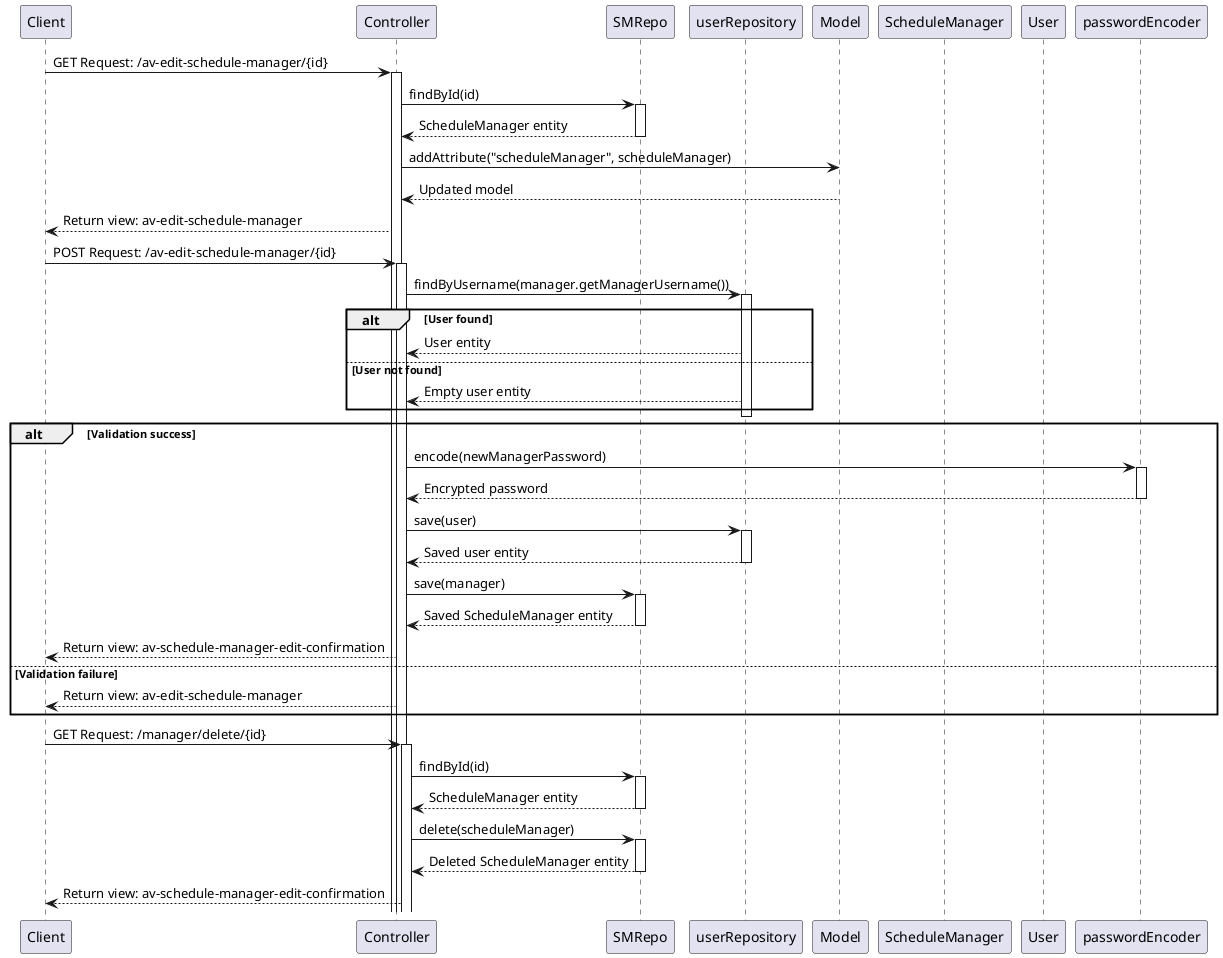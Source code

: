 @startuml
participant Client
participant Controller
participant SMRepo
participant userRepository
participant Model
participant ScheduleManager
participant User

Client -> Controller: GET Request: /av-edit-schedule-manager/{id}
activate Controller
Controller -> SMRepo: findById(id)
activate SMRepo
SMRepo --> Controller: ScheduleManager entity
deactivate SMRepo
Controller -> Model: addAttribute("scheduleManager", scheduleManager)
Model --> Controller: Updated model
Controller --> Client: Return view: av-edit-schedule-manager

Client -> Controller: POST Request: /av-edit-schedule-manager/{id}
activate Controller
Controller -> userRepository: findByUsername(manager.getManagerUsername())
activate userRepository
alt User found
    userRepository --> Controller: User entity
else User not found
    userRepository --> Controller: Empty user entity
end
deactivate userRepository

alt Validation success
    Controller -> passwordEncoder: encode(newManagerPassword)
    activate passwordEncoder
    passwordEncoder --> Controller: Encrypted password
    deactivate passwordEncoder

    Controller -> userRepository: save(user)
    activate userRepository
    userRepository --> Controller: Saved user entity
    deactivate userRepository

    Controller -> SMRepo: save(manager)
    activate SMRepo
    SMRepo --> Controller: Saved ScheduleManager entity
    deactivate SMRepo

    Controller --> Client: Return view: av-schedule-manager-edit-confirmation
else Validation failure
    Controller --> Client: Return view: av-edit-schedule-manager
end

Client -> Controller: GET Request: /manager/delete/{id}
activate Controller
Controller -> SMRepo: findById(id)
activate SMRepo
SMRepo --> Controller: ScheduleManager entity
deactivate SMRepo
Controller -> SMRepo: delete(scheduleManager)
activate SMRepo
SMRepo --> Controller: Deleted ScheduleManager entity
deactivate SMRepo
Controller --> Client: Return view: av-schedule-manager-edit-confirmation
@enduml

